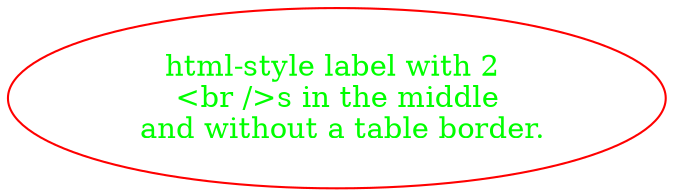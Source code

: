digraph graph_38
{
	node_38_1
	[
		color = red
		fontcolor = green
		label = <<table border='0'><tr><td>html-style label with 2 <br align='center' /> &lt;br /&gt;s in the middle <br align='center' /> and without a table border.</td></tr></table>>
	]
}
